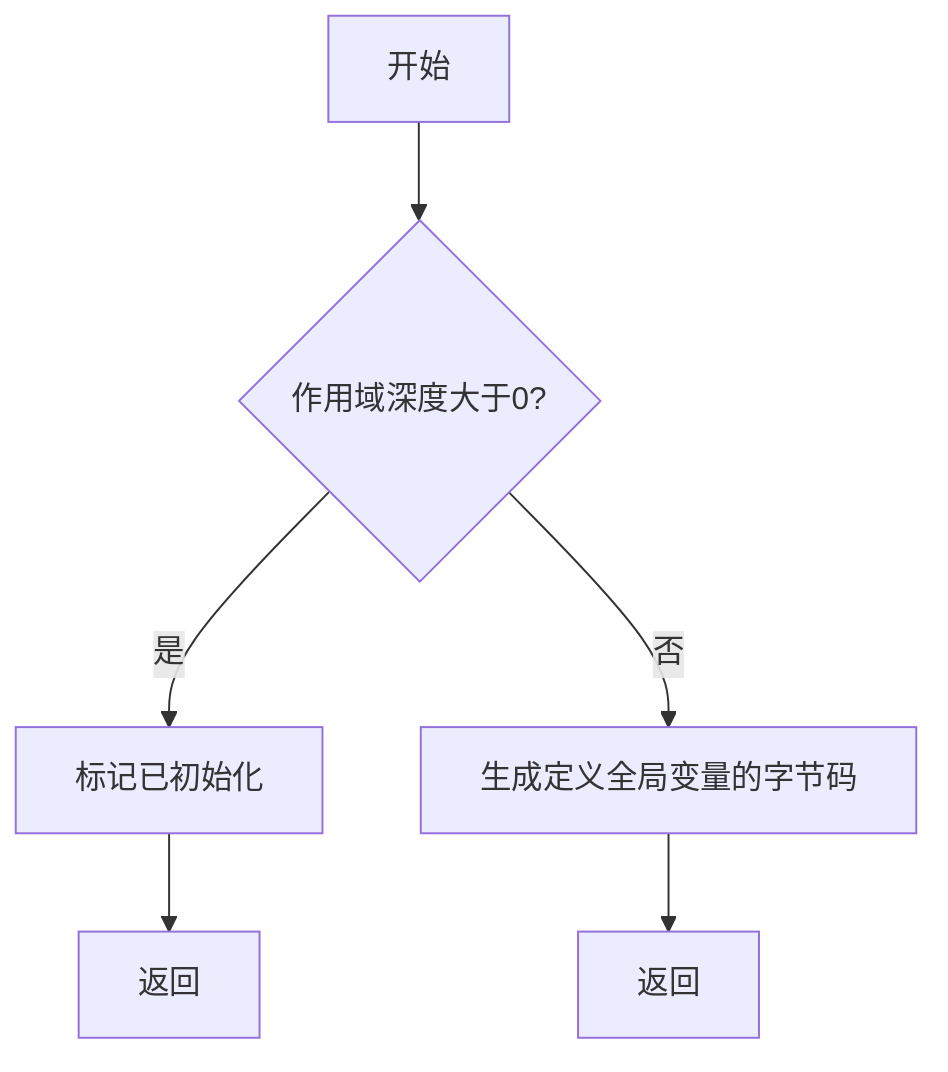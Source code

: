 flowchart TD
    A[开始] --> B{作用域深度大于0?}
    B -->|是| C[标记已初始化]
    C --> D[返回]
    B -->|否| E[生成定义全局变量的字节码]
    E --> F[返回]